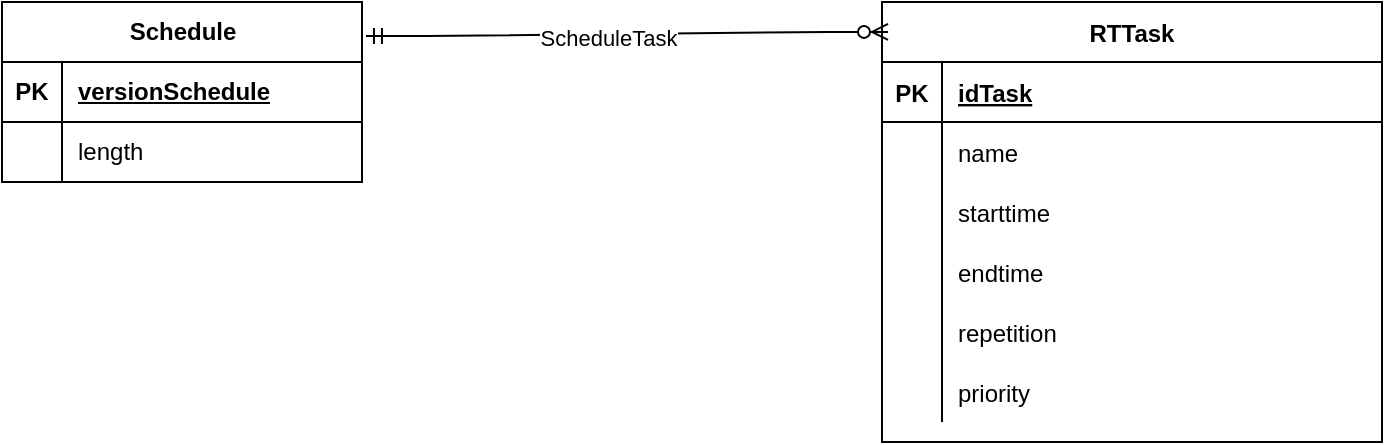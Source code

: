 <mxfile version="28.1.2">
  <diagram id="R2lEEEUBdFMjLlhIrx00" name="Page-1">
    <mxGraphModel dx="1506" dy="301" grid="1" gridSize="10" guides="1" tooltips="1" connect="1" arrows="1" fold="1" page="0" pageScale="1" pageWidth="850" pageHeight="1100" math="0" shadow="0" extFonts="Permanent Marker^https://fonts.googleapis.com/css?family=Permanent+Marker">
      <root>
        <mxCell id="0" />
        <mxCell id="1" parent="0" />
        <mxCell id="nUElR4xaLB15YDLd2bIi-1" value="Schedule" style="shape=table;startSize=30;container=1;collapsible=1;childLayout=tableLayout;fixedRows=1;rowLines=0;fontStyle=1;align=center;resizeLast=1;html=1;" parent="1" vertex="1">
          <mxGeometry x="-230" y="510" width="180" height="90" as="geometry" />
        </mxCell>
        <mxCell id="nUElR4xaLB15YDLd2bIi-2" value="" style="shape=tableRow;horizontal=0;startSize=0;swimlaneHead=0;swimlaneBody=0;fillColor=none;collapsible=0;dropTarget=0;points=[[0,0.5],[1,0.5]];portConstraint=eastwest;top=0;left=0;right=0;bottom=1;" parent="nUElR4xaLB15YDLd2bIi-1" vertex="1">
          <mxGeometry y="30" width="180" height="30" as="geometry" />
        </mxCell>
        <mxCell id="nUElR4xaLB15YDLd2bIi-3" value="PK" style="shape=partialRectangle;connectable=0;fillColor=none;top=0;left=0;bottom=0;right=0;fontStyle=1;overflow=hidden;whiteSpace=wrap;html=1;" parent="nUElR4xaLB15YDLd2bIi-2" vertex="1">
          <mxGeometry width="30" height="30" as="geometry">
            <mxRectangle width="30" height="30" as="alternateBounds" />
          </mxGeometry>
        </mxCell>
        <mxCell id="nUElR4xaLB15YDLd2bIi-4" value="versionSchedule" style="shape=partialRectangle;connectable=0;fillColor=none;top=0;left=0;bottom=0;right=0;align=left;spacingLeft=6;fontStyle=5;overflow=hidden;whiteSpace=wrap;html=1;" parent="nUElR4xaLB15YDLd2bIi-2" vertex="1">
          <mxGeometry x="30" width="150" height="30" as="geometry">
            <mxRectangle width="150" height="30" as="alternateBounds" />
          </mxGeometry>
        </mxCell>
        <mxCell id="nUElR4xaLB15YDLd2bIi-43" style="shape=tableRow;horizontal=0;startSize=0;swimlaneHead=0;swimlaneBody=0;fillColor=none;collapsible=0;dropTarget=0;points=[[0,0.5],[1,0.5]];portConstraint=eastwest;top=0;left=0;right=0;bottom=0;" parent="nUElR4xaLB15YDLd2bIi-1" vertex="1">
          <mxGeometry y="60" width="180" height="30" as="geometry" />
        </mxCell>
        <mxCell id="nUElR4xaLB15YDLd2bIi-44" style="shape=partialRectangle;connectable=0;fillColor=none;top=0;left=0;bottom=0;right=0;editable=1;overflow=hidden;whiteSpace=wrap;html=1;" parent="nUElR4xaLB15YDLd2bIi-43" vertex="1">
          <mxGeometry width="30" height="30" as="geometry">
            <mxRectangle width="30" height="30" as="alternateBounds" />
          </mxGeometry>
        </mxCell>
        <mxCell id="nUElR4xaLB15YDLd2bIi-45" value="length" style="shape=partialRectangle;connectable=0;fillColor=none;top=0;left=0;bottom=0;right=0;align=left;spacingLeft=6;overflow=hidden;whiteSpace=wrap;html=1;" parent="nUElR4xaLB15YDLd2bIi-43" vertex="1">
          <mxGeometry x="30" width="150" height="30" as="geometry">
            <mxRectangle width="150" height="30" as="alternateBounds" />
          </mxGeometry>
        </mxCell>
        <mxCell id="nUElR4xaLB15YDLd2bIi-14" value="RTTask" style="shape=table;startSize=30;container=1;collapsible=1;childLayout=tableLayout;fixedRows=1;rowLines=0;fontStyle=1;align=center;resizeLast=1;" parent="1" vertex="1">
          <mxGeometry x="210" y="510" width="250" height="220" as="geometry" />
        </mxCell>
        <mxCell id="nUElR4xaLB15YDLd2bIi-15" value="" style="shape=partialRectangle;collapsible=0;dropTarget=0;pointerEvents=0;fillColor=none;points=[[0,0.5],[1,0.5]];portConstraint=eastwest;top=0;left=0;right=0;bottom=1;" parent="nUElR4xaLB15YDLd2bIi-14" vertex="1">
          <mxGeometry y="30" width="250" height="30" as="geometry" />
        </mxCell>
        <mxCell id="nUElR4xaLB15YDLd2bIi-16" value="PK" style="shape=partialRectangle;overflow=hidden;connectable=0;fillColor=none;top=0;left=0;bottom=0;right=0;fontStyle=1;" parent="nUElR4xaLB15YDLd2bIi-15" vertex="1">
          <mxGeometry width="30" height="30" as="geometry">
            <mxRectangle width="30" height="30" as="alternateBounds" />
          </mxGeometry>
        </mxCell>
        <mxCell id="nUElR4xaLB15YDLd2bIi-17" value="idTask" style="shape=partialRectangle;overflow=hidden;connectable=0;fillColor=none;top=0;left=0;bottom=0;right=0;align=left;spacingLeft=6;fontStyle=5;" parent="nUElR4xaLB15YDLd2bIi-15" vertex="1">
          <mxGeometry x="30" width="220" height="30" as="geometry">
            <mxRectangle width="220" height="30" as="alternateBounds" />
          </mxGeometry>
        </mxCell>
        <mxCell id="nUElR4xaLB15YDLd2bIi-18" value="" style="shape=partialRectangle;collapsible=0;dropTarget=0;pointerEvents=0;fillColor=none;points=[[0,0.5],[1,0.5]];portConstraint=eastwest;top=0;left=0;right=0;bottom=0;" parent="nUElR4xaLB15YDLd2bIi-14" vertex="1">
          <mxGeometry y="60" width="250" height="30" as="geometry" />
        </mxCell>
        <mxCell id="nUElR4xaLB15YDLd2bIi-19" value="" style="shape=partialRectangle;overflow=hidden;connectable=0;fillColor=none;top=0;left=0;bottom=0;right=0;" parent="nUElR4xaLB15YDLd2bIi-18" vertex="1">
          <mxGeometry width="30" height="30" as="geometry">
            <mxRectangle width="30" height="30" as="alternateBounds" />
          </mxGeometry>
        </mxCell>
        <mxCell id="nUElR4xaLB15YDLd2bIi-20" value="name" style="shape=partialRectangle;overflow=hidden;connectable=0;fillColor=none;top=0;left=0;bottom=0;right=0;align=left;spacingLeft=6;" parent="nUElR4xaLB15YDLd2bIi-18" vertex="1">
          <mxGeometry x="30" width="220" height="30" as="geometry">
            <mxRectangle width="220" height="30" as="alternateBounds" />
          </mxGeometry>
        </mxCell>
        <mxCell id="nUElR4xaLB15YDLd2bIi-26" style="shape=partialRectangle;collapsible=0;dropTarget=0;pointerEvents=0;fillColor=none;points=[[0,0.5],[1,0.5]];portConstraint=eastwest;top=0;left=0;right=0;bottom=0;" parent="nUElR4xaLB15YDLd2bIi-14" vertex="1">
          <mxGeometry y="90" width="250" height="30" as="geometry" />
        </mxCell>
        <mxCell id="nUElR4xaLB15YDLd2bIi-27" style="shape=partialRectangle;overflow=hidden;connectable=0;fillColor=none;top=0;left=0;bottom=0;right=0;" parent="nUElR4xaLB15YDLd2bIi-26" vertex="1">
          <mxGeometry width="30" height="30" as="geometry">
            <mxRectangle width="30" height="30" as="alternateBounds" />
          </mxGeometry>
        </mxCell>
        <mxCell id="nUElR4xaLB15YDLd2bIi-28" value="starttime" style="shape=partialRectangle;overflow=hidden;connectable=0;fillColor=none;top=0;left=0;bottom=0;right=0;align=left;spacingLeft=6;" parent="nUElR4xaLB15YDLd2bIi-26" vertex="1">
          <mxGeometry x="30" width="220" height="30" as="geometry">
            <mxRectangle width="220" height="30" as="alternateBounds" />
          </mxGeometry>
        </mxCell>
        <mxCell id="nUElR4xaLB15YDLd2bIi-23" style="shape=partialRectangle;collapsible=0;dropTarget=0;pointerEvents=0;fillColor=none;points=[[0,0.5],[1,0.5]];portConstraint=eastwest;top=0;left=0;right=0;bottom=0;" parent="nUElR4xaLB15YDLd2bIi-14" vertex="1">
          <mxGeometry y="120" width="250" height="30" as="geometry" />
        </mxCell>
        <mxCell id="nUElR4xaLB15YDLd2bIi-24" style="shape=partialRectangle;overflow=hidden;connectable=0;fillColor=none;top=0;left=0;bottom=0;right=0;" parent="nUElR4xaLB15YDLd2bIi-23" vertex="1">
          <mxGeometry width="30" height="30" as="geometry">
            <mxRectangle width="30" height="30" as="alternateBounds" />
          </mxGeometry>
        </mxCell>
        <mxCell id="nUElR4xaLB15YDLd2bIi-25" value="endtime" style="shape=partialRectangle;overflow=hidden;connectable=0;fillColor=none;top=0;left=0;bottom=0;right=0;align=left;spacingLeft=6;" parent="nUElR4xaLB15YDLd2bIi-23" vertex="1">
          <mxGeometry x="30" width="220" height="30" as="geometry">
            <mxRectangle width="220" height="30" as="alternateBounds" />
          </mxGeometry>
        </mxCell>
        <mxCell id="nUElR4xaLB15YDLd2bIi-29" style="shape=partialRectangle;collapsible=0;dropTarget=0;pointerEvents=0;fillColor=none;points=[[0,0.5],[1,0.5]];portConstraint=eastwest;top=0;left=0;right=0;bottom=0;" parent="nUElR4xaLB15YDLd2bIi-14" vertex="1">
          <mxGeometry y="150" width="250" height="30" as="geometry" />
        </mxCell>
        <mxCell id="nUElR4xaLB15YDLd2bIi-30" style="shape=partialRectangle;overflow=hidden;connectable=0;fillColor=none;top=0;left=0;bottom=0;right=0;" parent="nUElR4xaLB15YDLd2bIi-29" vertex="1">
          <mxGeometry width="30" height="30" as="geometry">
            <mxRectangle width="30" height="30" as="alternateBounds" />
          </mxGeometry>
        </mxCell>
        <mxCell id="nUElR4xaLB15YDLd2bIi-31" value="repetition" style="shape=partialRectangle;overflow=hidden;connectable=0;fillColor=none;top=0;left=0;bottom=0;right=0;align=left;spacingLeft=6;" parent="nUElR4xaLB15YDLd2bIi-29" vertex="1">
          <mxGeometry x="30" width="220" height="30" as="geometry">
            <mxRectangle width="220" height="30" as="alternateBounds" />
          </mxGeometry>
        </mxCell>
        <mxCell id="nUElR4xaLB15YDLd2bIi-35" style="shape=partialRectangle;collapsible=0;dropTarget=0;pointerEvents=0;fillColor=none;points=[[0,0.5],[1,0.5]];portConstraint=eastwest;top=0;left=0;right=0;bottom=0;" parent="nUElR4xaLB15YDLd2bIi-14" vertex="1">
          <mxGeometry y="180" width="250" height="30" as="geometry" />
        </mxCell>
        <mxCell id="nUElR4xaLB15YDLd2bIi-36" style="shape=partialRectangle;overflow=hidden;connectable=0;fillColor=none;top=0;left=0;bottom=0;right=0;" parent="nUElR4xaLB15YDLd2bIi-35" vertex="1">
          <mxGeometry width="30" height="30" as="geometry">
            <mxRectangle width="30" height="30" as="alternateBounds" />
          </mxGeometry>
        </mxCell>
        <mxCell id="nUElR4xaLB15YDLd2bIi-37" value="priority" style="shape=partialRectangle;overflow=hidden;connectable=0;fillColor=none;top=0;left=0;bottom=0;right=0;align=left;spacingLeft=6;" parent="nUElR4xaLB15YDLd2bIi-35" vertex="1">
          <mxGeometry x="30" width="220" height="30" as="geometry">
            <mxRectangle width="220" height="30" as="alternateBounds" />
          </mxGeometry>
        </mxCell>
        <mxCell id="nUElR4xaLB15YDLd2bIi-38" value="" style="edgeStyle=entityRelationEdgeStyle;fontSize=12;html=1;endArrow=ERzeroToMany;startArrow=ERmandOne;rounded=0;exitX=1.011;exitY=0.189;exitDx=0;exitDy=0;exitPerimeter=0;entryX=0.012;entryY=0.068;entryDx=0;entryDy=0;entryPerimeter=0;" parent="1" source="nUElR4xaLB15YDLd2bIi-1" target="nUElR4xaLB15YDLd2bIi-14" edge="1">
          <mxGeometry width="100" height="100" relative="1" as="geometry">
            <mxPoint x="70" y="610" as="sourcePoint" />
            <mxPoint x="170" y="510" as="targetPoint" />
          </mxGeometry>
        </mxCell>
        <mxCell id="nUElR4xaLB15YDLd2bIi-39" value="ScheduleTask" style="edgeLabel;html=1;align=center;verticalAlign=middle;resizable=0;points=[];" parent="nUElR4xaLB15YDLd2bIi-38" vertex="1" connectable="0">
          <mxGeometry x="-0.336" y="2" relative="1" as="geometry">
            <mxPoint x="34" y="3" as="offset" />
          </mxGeometry>
        </mxCell>
      </root>
    </mxGraphModel>
  </diagram>
</mxfile>
